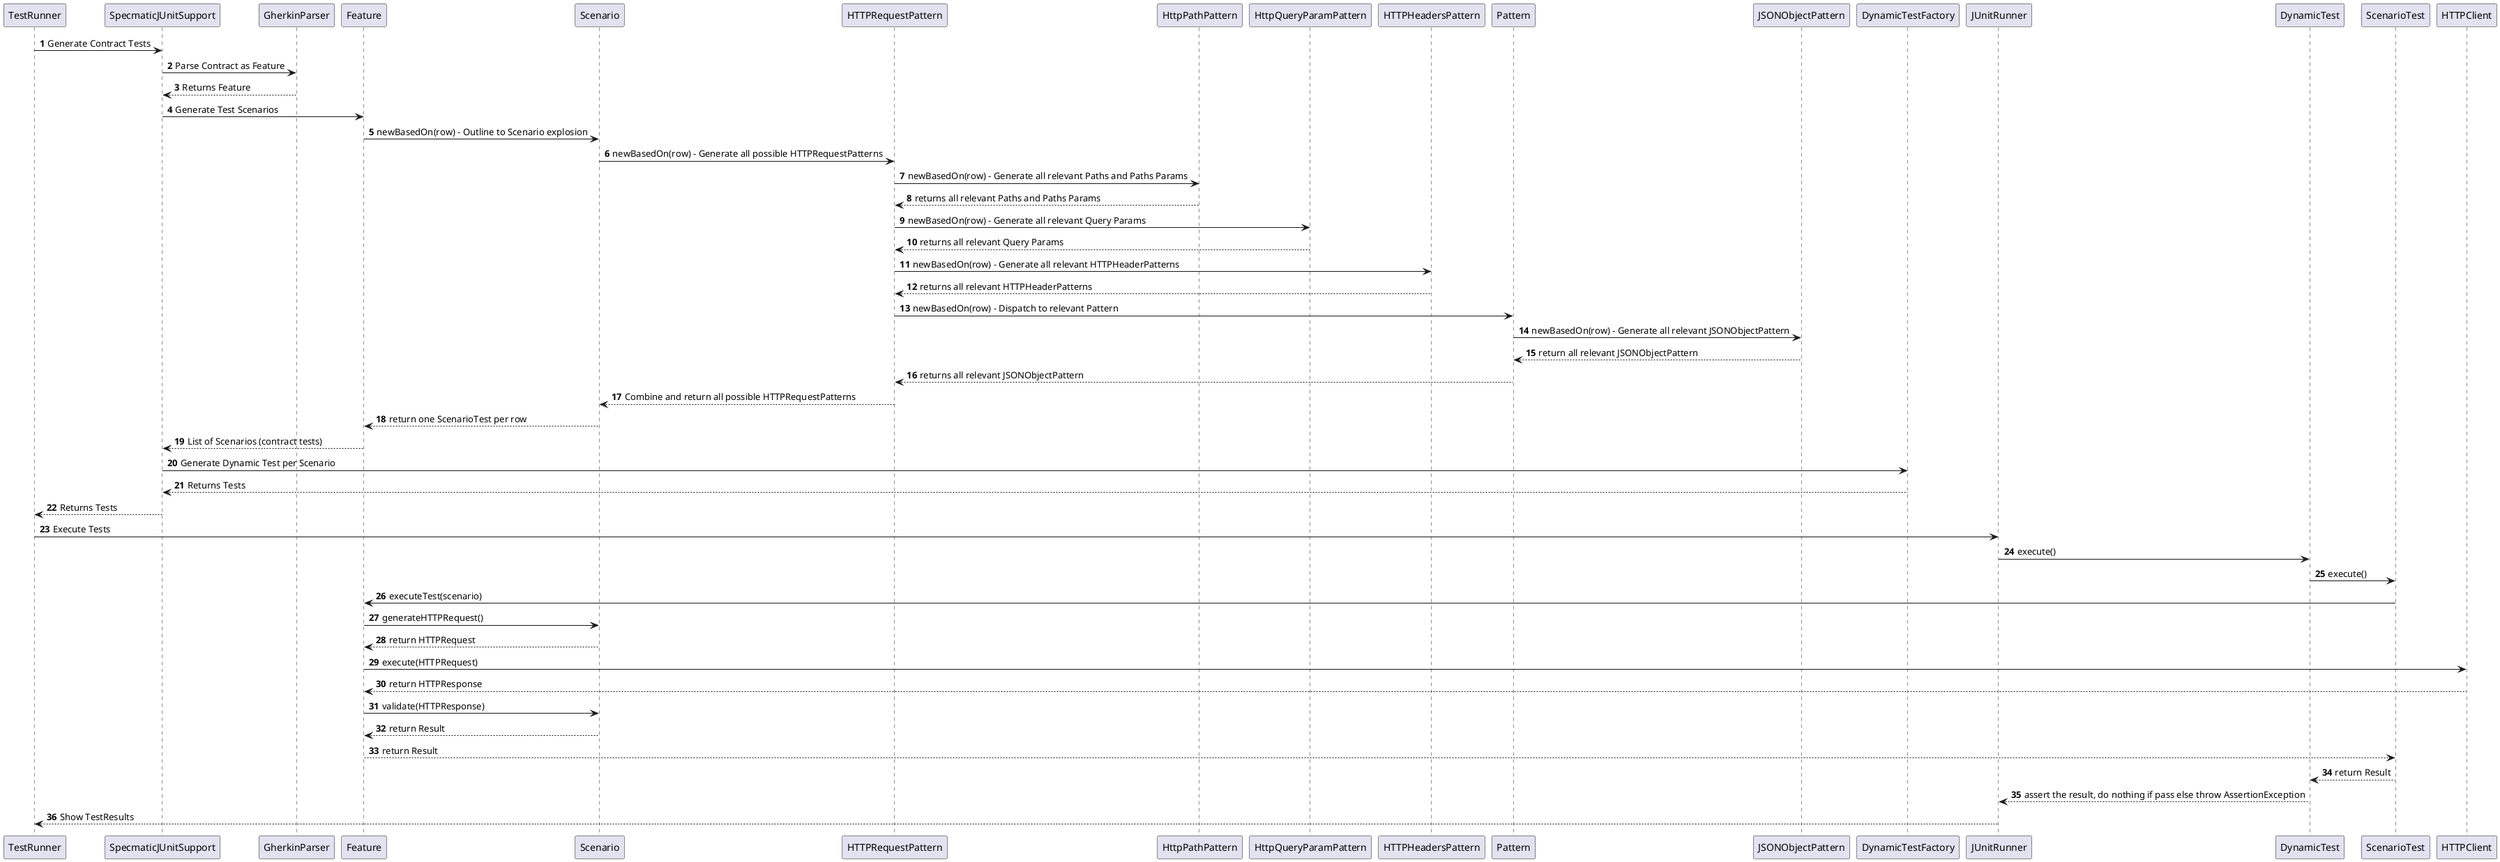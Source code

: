@startuml
'https://plantuml.com/sequence-diagram

autonumber
TestRunner -> SpecmaticJUnitSupport: Generate Contract Tests
SpecmaticJUnitSupport -> GherkinParser: Parse Contract as Feature
SpecmaticJUnitSupport <-- GherkinParser: Returns Feature
SpecmaticJUnitSupport -> Feature: Generate Test Scenarios
Feature -> Scenario: newBasedOn(row) - Outline to Scenario explosion
Scenario -> HTTPRequestPattern: newBasedOn(row) - Generate all possible HTTPRequestPatterns
HTTPRequestPattern -> HttpPathPattern: newBasedOn(row) - Generate all relevant Paths and Paths Params
HTTPRequestPattern <-- HttpPathPattern: returns all relevant Paths and Paths Params
HTTPRequestPattern -> HttpQueryParamPattern: newBasedOn(row) - Generate all relevant Query Params
HTTPRequestPattern <-- HttpQueryParamPattern: returns all relevant Query Params
HTTPRequestPattern -> HTTPHeadersPattern: newBasedOn(row) - Generate all relevant HTTPHeaderPatterns
HTTPRequestPattern <-- HTTPHeadersPattern: returns all relevant HTTPHeaderPatterns
HTTPRequestPattern -> Pattern: newBasedOn(row) - Dispatch to relevant Pattern
Pattern -> JSONObjectPattern: newBasedOn(row) - Generate all relevant JSONObjectPattern
Pattern <-- JSONObjectPattern: return all relevant JSONObjectPattern
HTTPRequestPattern <-- Pattern: returns all relevant JSONObjectPattern
Scenario <-- HTTPRequestPattern: Combine and return all possible HTTPRequestPatterns
Feature <-- Scenario: return one ScenarioTest per row
SpecmaticJUnitSupport <-- Feature: List of Scenarios (contract tests)
SpecmaticJUnitSupport -> DynamicTestFactory: Generate Dynamic Test per Scenario
SpecmaticJUnitSupport <-- DynamicTestFactory: Returns Tests
TestRunner <-- SpecmaticJUnitSupport: Returns Tests
TestRunner -> JUnitRunner: Execute Tests
JUnitRunner -> DynamicTest: execute()
DynamicTest -> ScenarioTest: execute()
ScenarioTest -> Feature: executeTest(scenario)
Feature -> Scenario: generateHTTPRequest()
Feature <-- Scenario: return HTTPRequest
Feature -> HTTPClient: execute(HTTPRequest)
Feature <-- HTTPClient: return HTTPResponse
Feature -> Scenario: validate(HTTPResponse)
Feature <-- Scenario: return Result
ScenarioTest <-- Feature: return Result
DynamicTest <-- ScenarioTest: return Result
JUnitRunner <-- DynamicTest: assert the result, do nothing if pass else throw AssertionException
TestRunner <-- JUnitRunner: Show TestResults
@enduml
